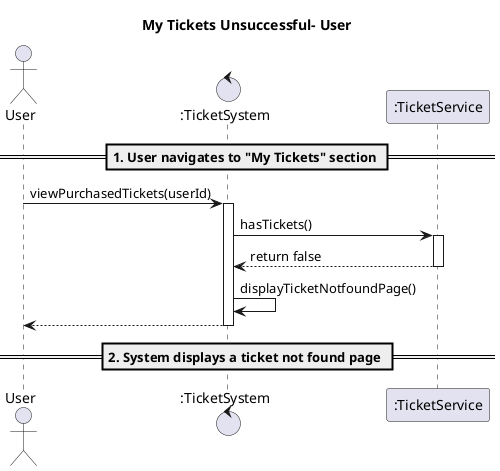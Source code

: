 @startuml
title My Tickets Unsuccessful- User

actor User
control ":TicketSystem" as UD
participant ":TicketService" as TS

== 1. User navigates to "My Tickets" section ==
User -> UD : viewPurchasedTickets(userId)
activate UD
UD -> TS : hasTickets()
activate TS
TS --> UD : return false
deactivate TS
UD -> UD : displayTicketNotfoundPage()
UD --> User :
deactivate UD
== 2. System displays a ticket not found page ==
@enduml
